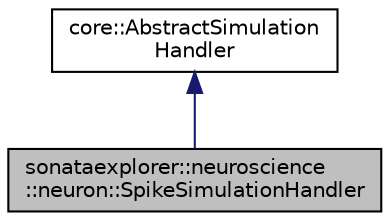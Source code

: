 digraph "sonataexplorer::neuroscience::neuron::SpikeSimulationHandler"
{
 // LATEX_PDF_SIZE
  edge [fontname="Helvetica",fontsize="10",labelfontname="Helvetica",labelfontsize="10"];
  node [fontname="Helvetica",fontsize="10",shape=record];
  Node1 [label="sonataexplorer::neuroscience\l::neuron::SpikeSimulationHandler",height=0.2,width=0.4,color="black", fillcolor="grey75", style="filled", fontcolor="black",tooltip=" "];
  Node2 -> Node1 [dir="back",color="midnightblue",fontsize="10",style="solid",fontname="Helvetica"];
  Node2 [label="core::AbstractSimulation\lHandler",height=0.2,width=0.4,color="black", fillcolor="white", style="filled",URL="$d5/d65/classcore_1_1AbstractSimulationHandler.html",tooltip="The AbstractSimulationHandler class handles simulation frames for the current circuit."];
}
